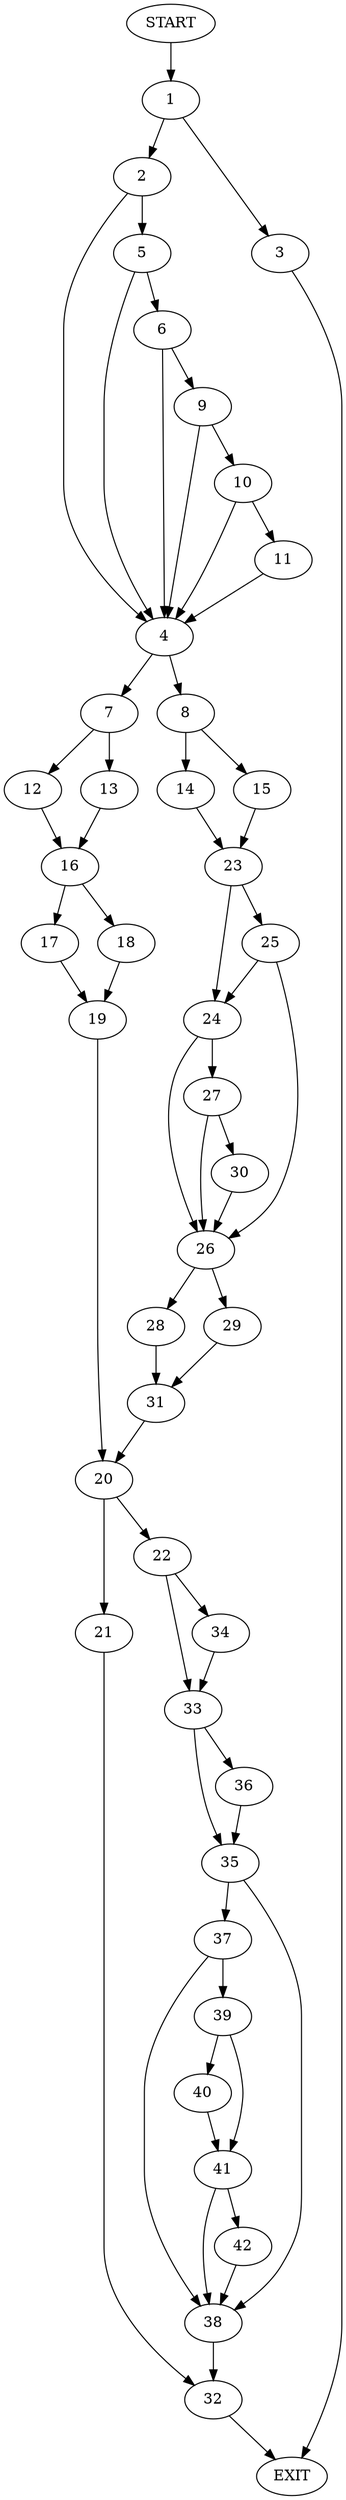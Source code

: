 digraph {
0 [label="START"]
43 [label="EXIT"]
0 -> 1
1 -> 2
1 -> 3
2 -> 4
2 -> 5
3 -> 43
5 -> 4
5 -> 6
4 -> 7
4 -> 8
6 -> 4
6 -> 9
9 -> 4
9 -> 10
10 -> 4
10 -> 11
11 -> 4
7 -> 12
7 -> 13
8 -> 14
8 -> 15
13 -> 16
12 -> 16
16 -> 17
16 -> 18
17 -> 19
18 -> 19
19 -> 20
20 -> 21
20 -> 22
14 -> 23
15 -> 23
23 -> 24
23 -> 25
25 -> 24
25 -> 26
24 -> 27
24 -> 26
26 -> 28
26 -> 29
27 -> 30
27 -> 26
30 -> 26
29 -> 31
28 -> 31
31 -> 20
21 -> 32
22 -> 33
22 -> 34
33 -> 35
33 -> 36
34 -> 33
35 -> 37
35 -> 38
36 -> 35
37 -> 39
37 -> 38
38 -> 32
39 -> 40
39 -> 41
41 -> 38
41 -> 42
40 -> 41
42 -> 38
32 -> 43
}
